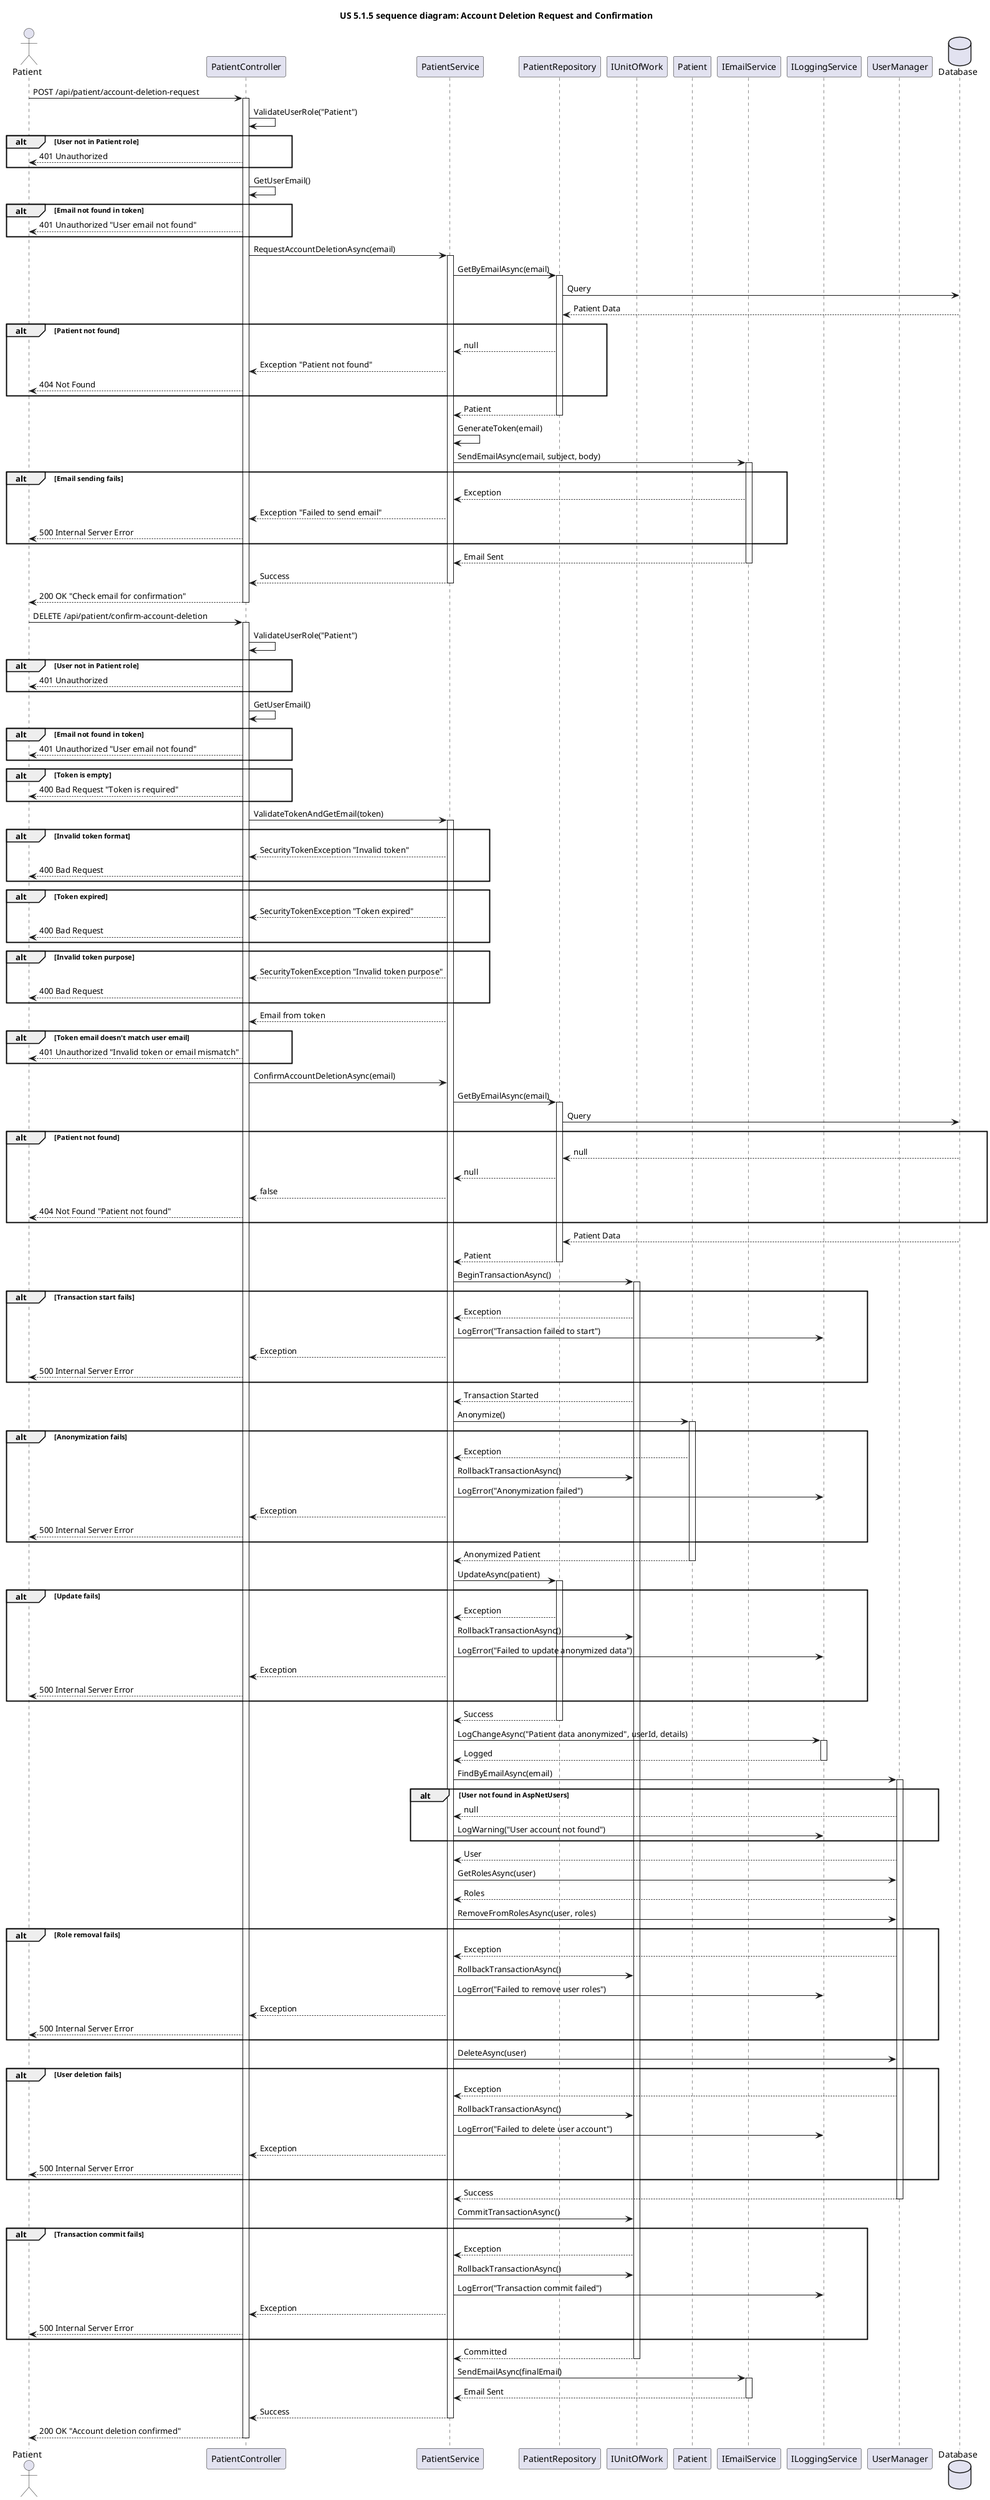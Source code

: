 @startuml namespace US 5.1.5 sequence diagram
title "US 5.1.5 sequence diagram: Account Deletion Request and Confirmation"

actor Patient
participant "PatientController" as PC
participant "PatientService" as PS
participant "PatientRepository" as PR
participant "IUnitOfWork" as UOW
participant "Patient" as P
participant "IEmailService" as ES
participant "ILoggingService" as LS
participant "UserManager" as UM
database "Database" as DB

/' Fluxo Principal - Parte 1: Requisição de deleção '/
Patient -> PC: POST /api/patient/account-deletion-request
activate PC

PC -> PC: ValidateUserRole("Patient")
alt User not in Patient role
    PC --> Patient: 401 Unauthorized
end

PC -> PC: GetUserEmail()
alt Email not found in token
    PC --> Patient: 401 Unauthorized "User email not found"
end

PC -> PS: RequestAccountDeletionAsync(email)
activate PS

PS -> PR: GetByEmailAsync(email)
activate PR
PR -> DB: Query
DB --> PR: Patient Data
alt Patient not found
    PR --> PS: null
    PS --> PC: Exception "Patient not found"
    PC --> Patient: 404 Not Found
end
PR --> PS: Patient
deactivate PR

PS -> PS: GenerateToken(email)
PS -> ES: SendEmailAsync(email, subject, body)
activate ES
alt Email sending fails
    ES --> PS: Exception
    PS --> PC: Exception "Failed to send email"
    PC --> Patient: 500 Internal Server Error
end
ES --> PS: Email Sent
deactivate ES
PS --> PC: Success
deactivate PS
PC --> Patient: 200 OK "Check email for confirmation"
deactivate PS
deactivate PC

/' Fluxo Principal - Parte 2: Confirmação de deleção '/
Patient -> PC: DELETE /api/patient/confirm-account-deletion
activate PC

PC -> PC: ValidateUserRole("Patient")
alt User not in Patient role
    PC --> Patient: 401 Unauthorized
end

PC -> PC: GetUserEmail()
alt Email not found in token
    PC --> Patient: 401 Unauthorized "User email not found"
end

alt Token is empty
    PC --> Patient: 400 Bad Request "Token is required"
end

PC -> PS: ValidateTokenAndGetEmail(token)
activate PS
alt Invalid token format
    PS --> PC: SecurityTokenException "Invalid token"
    PC --> Patient: 400 Bad Request
end
alt Token expired
    PS --> PC: SecurityTokenException "Token expired"
    PC --> Patient: 400 Bad Request
end
alt Invalid token purpose
    PS --> PC: SecurityTokenException "Invalid token purpose"
    PC --> Patient: 400 Bad Request
end
PS --> PC: Email from token

alt Token email doesn't match user email
    PC --> Patient: 401 Unauthorized "Invalid token or email mismatch"
end

PC -> PS: ConfirmAccountDeletionAsync(email)
PS -> PR: GetByEmailAsync(email)
activate PR
PR -> DB: Query
alt Patient not found
    DB --> PR: null
    PR --> PS: null
    PS --> PC: false
    PC --> Patient: 404 Not Found "Patient not found"
end
DB --> PR: Patient Data
PR --> PS: Patient
deactivate PR

PS -> UOW: BeginTransactionAsync()
activate UOW
alt Transaction start fails
    UOW --> PS: Exception
    PS -> LS: LogError("Transaction failed to start")
    PS --> PC: Exception
    PC --> Patient: 500 Internal Server Error
end
UOW --> PS: Transaction Started

PS -> P: Anonymize()
activate P
alt Anonymization fails
    P --> PS: Exception
    PS -> UOW: RollbackTransactionAsync()
    PS -> LS: LogError("Anonymization failed")
    PS --> PC: Exception
    PC --> Patient: 500 Internal Server Error
end
P --> PS: Anonymized Patient
deactivate P

PS -> PR: UpdateAsync(patient)
activate PR
alt Update fails
    PR --> PS: Exception
    PS -> UOW: RollbackTransactionAsync()
    PS -> LS: LogError("Failed to update anonymized data")
    PS --> PC: Exception
    PC --> Patient: 500 Internal Server Error
end
PR --> PS: Success
deactivate PR

PS -> LS: LogChangeAsync("Patient data anonymized", userId, details)
activate LS
LS --> PS: Logged
deactivate LS

PS -> UM: FindByEmailAsync(email)
activate UM
alt User not found in AspNetUsers
    UM --> PS: null
    PS -> LS: LogWarning("User account not found")
end
UM --> PS: User

PS -> UM: GetRolesAsync(user)
UM --> PS: Roles
PS -> UM: RemoveFromRolesAsync(user, roles)
alt Role removal fails
    UM --> PS: Exception
    PS -> UOW: RollbackTransactionAsync()
    PS -> LS: LogError("Failed to remove user roles")
    PS --> PC: Exception
    PC --> Patient: 500 Internal Server Error
end

PS -> UM: DeleteAsync(user)
alt User deletion fails
    UM --> PS: Exception
    PS -> UOW: RollbackTransactionAsync()
    PS -> LS: LogError("Failed to delete user account")
    PS --> PC: Exception
    PC --> Patient: 500 Internal Server Error
end
UM --> PS: Success
deactivate UM

PS -> UOW: CommitTransactionAsync()
alt Transaction commit fails
    UOW --> PS: Exception
    PS -> UOW: RollbackTransactionAsync()
    PS -> LS: LogError("Transaction commit failed")
    PS --> PC: Exception
    PC --> Patient: 500 Internal Server Error
end
UOW --> PS: Committed
deactivate UOW

PS -> ES: SendEmailAsync(finalEmail)
activate ES

ES --> PS: Email Sent
deactivate ES

PS --> PC: Success
deactivate PS
PC --> Patient: 200 OK "Account deletion confirmed"
deactivate PS
deactivate PC
@enduml